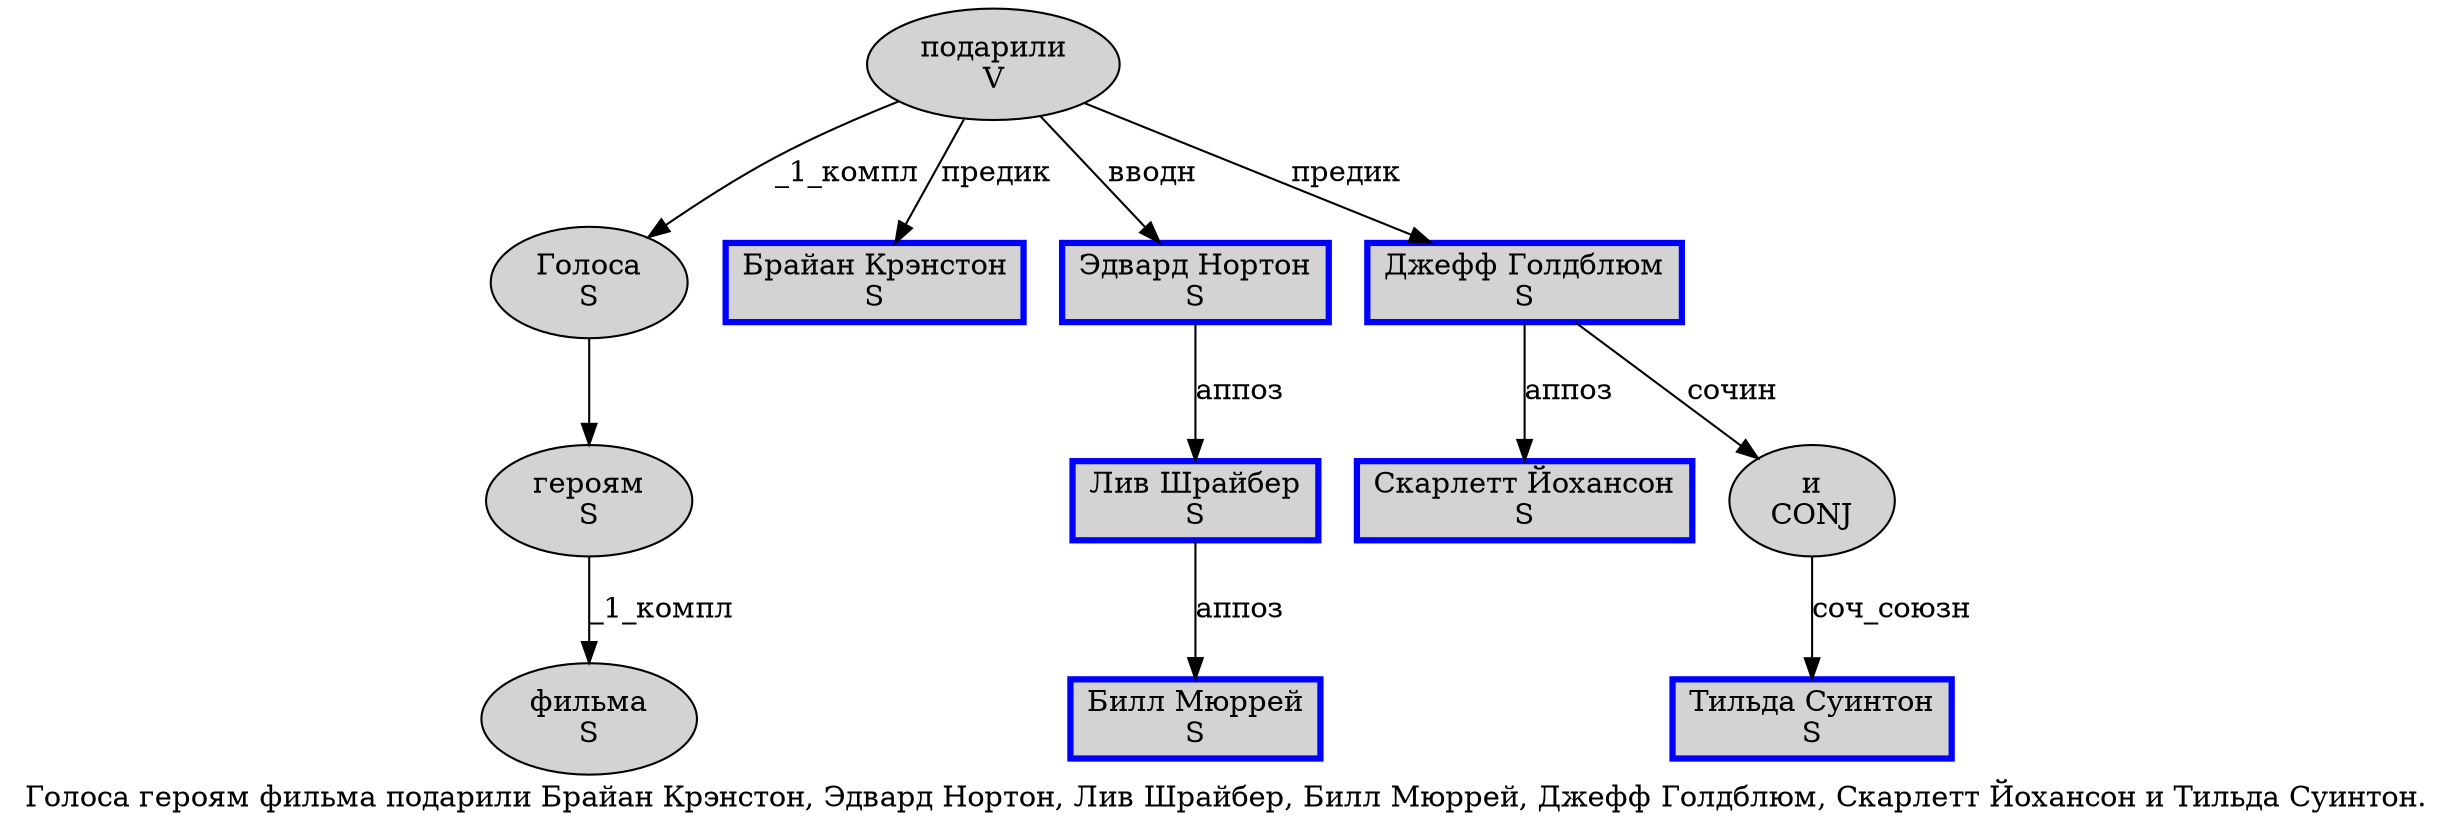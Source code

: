 digraph SENTENCE_1603 {
	graph [label="Голоса героям фильма подарили Брайан Крэнстон, Эдвард Нортон, Лив Шрайбер, Билл Мюррей, Джефф Голдблюм, Скарлетт Йохансон и Тильда Суинтон."]
	node [style=filled]
		0 [label="Голоса
S" color="" fillcolor=lightgray penwidth=1 shape=ellipse]
		1 [label="героям
S" color="" fillcolor=lightgray penwidth=1 shape=ellipse]
		2 [label="фильма
S" color="" fillcolor=lightgray penwidth=1 shape=ellipse]
		3 [label="подарили
V" color="" fillcolor=lightgray penwidth=1 shape=ellipse]
		4 [label="Брайан Крэнстон
S" color=blue fillcolor=lightgray penwidth=3 shape=box]
		6 [label="Эдвард Нортон
S" color=blue fillcolor=lightgray penwidth=3 shape=box]
		8 [label="Лив Шрайбер
S" color=blue fillcolor=lightgray penwidth=3 shape=box]
		10 [label="Билл Мюррей
S" color=blue fillcolor=lightgray penwidth=3 shape=box]
		12 [label="Джефф Голдблюм
S" color=blue fillcolor=lightgray penwidth=3 shape=box]
		14 [label="Скарлетт Йохансон
S" color=blue fillcolor=lightgray penwidth=3 shape=box]
		15 [label="и
CONJ" color="" fillcolor=lightgray penwidth=1 shape=ellipse]
		16 [label="Тильда Суинтон
S" color=blue fillcolor=lightgray penwidth=3 shape=box]
			3 -> 0 [label="_1_компл"]
			3 -> 4 [label="предик"]
			3 -> 6 [label="вводн"]
			3 -> 12 [label="предик"]
			6 -> 8 [label="аппоз"]
			15 -> 16 [label="соч_союзн"]
			0 -> 1
			8 -> 10 [label="аппоз"]
			1 -> 2 [label="_1_компл"]
			12 -> 15 [label="сочин"]
			12 -> 14 [label="аппоз"]
}